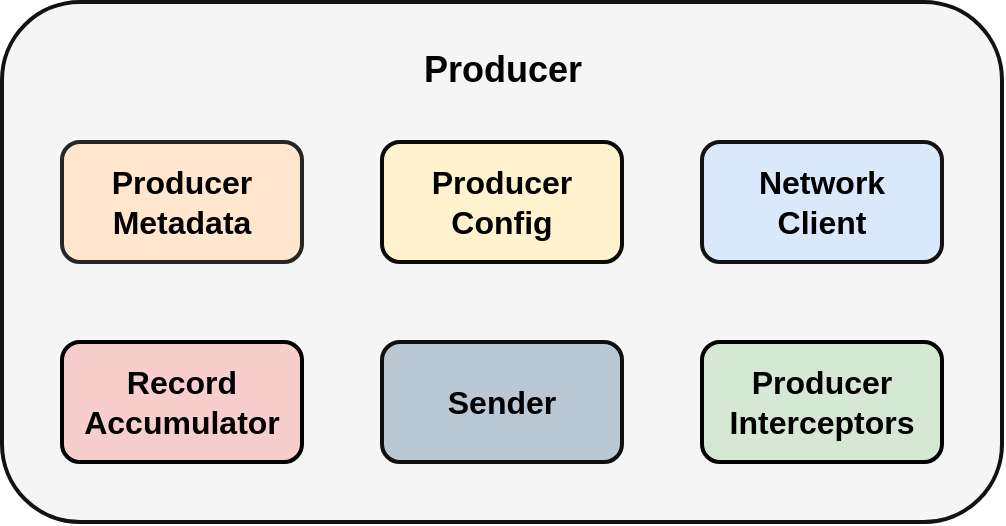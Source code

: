 <mxfile version="21.2.8" type="device">
  <diagram name="Page-1" id="4jEeTd7mvgLUH5QwcUFO">
    <mxGraphModel dx="1651" dy="617" grid="1" gridSize="10" guides="1" tooltips="1" connect="1" arrows="1" fold="1" page="1" pageScale="1" pageWidth="827" pageHeight="1169" math="0" shadow="0">
      <root>
        <mxCell id="0" />
        <mxCell id="1" parent="0" />
        <mxCell id="537Ia4qeewNL_7YL3Oqh-1" value="" style="rounded=1;whiteSpace=wrap;html=1;fillColor=#f5f5f5;fontColor=#333333;strokeColor=#121212;strokeWidth=2;" vertex="1" parent="1">
          <mxGeometry x="-120" y="160" width="500" height="260" as="geometry" />
        </mxCell>
        <mxCell id="537Ia4qeewNL_7YL3Oqh-3" value="&lt;b style=&quot;font-size: 16px;&quot;&gt;Producer&lt;br&gt;Metadata&lt;/b&gt;" style="rounded=1;whiteSpace=wrap;html=1;fillColor=#ffe6cc;strokeColor=#262626;strokeWidth=2;" vertex="1" parent="1">
          <mxGeometry x="-90" y="230" width="120" height="60" as="geometry" />
        </mxCell>
        <mxCell id="537Ia4qeewNL_7YL3Oqh-5" value="&lt;b style=&quot;font-size: 16px;&quot;&gt;Producer&lt;br&gt;Config&lt;br&gt;&lt;/b&gt;" style="rounded=1;whiteSpace=wrap;html=1;fillColor=#fff2cc;strokeColor=#0b0a0a;strokeWidth=2;" vertex="1" parent="1">
          <mxGeometry x="70" y="230" width="120" height="60" as="geometry" />
        </mxCell>
        <mxCell id="537Ia4qeewNL_7YL3Oqh-6" value="&lt;span style=&quot;font-size: 16px;&quot;&gt;&lt;b&gt;Network&lt;br&gt;Client&lt;br&gt;&lt;/b&gt;&lt;/span&gt;" style="rounded=1;whiteSpace=wrap;html=1;fillColor=#dae8fc;strokeColor=#121212;strokeWidth=2;" vertex="1" parent="1">
          <mxGeometry x="230" y="230" width="120" height="60" as="geometry" />
        </mxCell>
        <mxCell id="537Ia4qeewNL_7YL3Oqh-7" value="&lt;b style=&quot;font-size: 16px;&quot;&gt;&lt;span style=&quot;&quot;&gt;Record&lt;br&gt;&lt;/span&gt;Accumulator&lt;/b&gt;" style="rounded=1;whiteSpace=wrap;html=1;fillColor=#f8cecc;strokeColor=#000000;strokeWidth=2;" vertex="1" parent="1">
          <mxGeometry x="-90" y="330" width="120" height="60" as="geometry" />
        </mxCell>
        <mxCell id="537Ia4qeewNL_7YL3Oqh-8" value="&lt;span style=&quot;font-size: 16px;&quot;&gt;&lt;b&gt;Sender&lt;/b&gt;&lt;/span&gt;" style="rounded=1;whiteSpace=wrap;html=1;fillColor=#bac8d3;strokeColor=#0f0f10;strokeWidth=2;" vertex="1" parent="1">
          <mxGeometry x="70" y="330" width="120" height="60" as="geometry" />
        </mxCell>
        <mxCell id="537Ia4qeewNL_7YL3Oqh-9" value="&lt;span style=&quot;font-size: 16px;&quot;&gt;&lt;b&gt;Producer&lt;br&gt;Interceptors&lt;/b&gt;&lt;/span&gt;" style="rounded=1;whiteSpace=wrap;html=1;fillColor=#d5e8d4;strokeColor=#000000;strokeWidth=2;" vertex="1" parent="1">
          <mxGeometry x="230" y="330" width="120" height="60" as="geometry" />
        </mxCell>
        <mxCell id="537Ia4qeewNL_7YL3Oqh-10" value="&lt;font size=&quot;1&quot; style=&quot;&quot;&gt;&lt;b style=&quot;font-size: 18px;&quot;&gt;Producer&lt;/b&gt;&lt;/font&gt;" style="text;html=1;align=center;verticalAlign=middle;resizable=0;points=[];autosize=1;strokeColor=none;fillColor=none;" vertex="1" parent="1">
          <mxGeometry x="80" y="174" width="100" height="40" as="geometry" />
        </mxCell>
      </root>
    </mxGraphModel>
  </diagram>
</mxfile>
